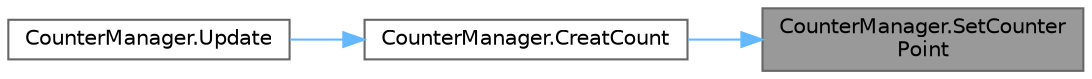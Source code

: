 digraph "CounterManager.SetCounterPoint"
{
 // LATEX_PDF_SIZE
  bgcolor="transparent";
  edge [fontname=Helvetica,fontsize=10,labelfontname=Helvetica,labelfontsize=10];
  node [fontname=Helvetica,fontsize=10,shape=box,height=0.2,width=0.4];
  rankdir="RL";
  Node1 [id="Node000001",label="CounterManager.SetCounter\lPoint",height=0.2,width=0.4,color="gray40", fillcolor="grey60", style="filled", fontcolor="black",tooltip=" "];
  Node1 -> Node2 [id="edge3_Node000001_Node000002",dir="back",color="steelblue1",style="solid",tooltip=" "];
  Node2 [id="Node000002",label="CounterManager.CreatCount",height=0.2,width=0.4,color="grey40", fillcolor="white", style="filled",URL="$class_counter_manager.html#a41b086e340bf5ac5684974cad9905e68",tooltip=" "];
  Node2 -> Node3 [id="edge4_Node000002_Node000003",dir="back",color="steelblue1",style="solid",tooltip=" "];
  Node3 [id="Node000003",label="CounterManager.Update",height=0.2,width=0.4,color="grey40", fillcolor="white", style="filled",URL="$class_counter_manager.html#af262aa074867c091d3a8708106246c07",tooltip=" "];
}
